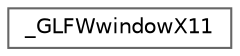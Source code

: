 digraph "类继承关系图"
{
 // LATEX_PDF_SIZE
  bgcolor="transparent";
  edge [fontname=Helvetica,fontsize=10,labelfontname=Helvetica,labelfontsize=10];
  node [fontname=Helvetica,fontsize=10,shape=box,height=0.2,width=0.4];
  rankdir="LR";
  Node0 [id="Node000000",label="_GLFWwindowX11",height=0.2,width=0.4,color="grey40", fillcolor="white", style="filled",URL="$struct___g_l_f_wwindow_x11.html",tooltip=" "];
}
